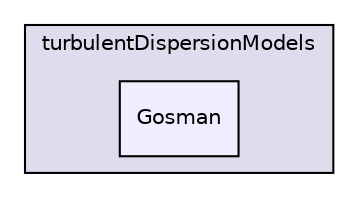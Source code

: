 digraph "applications/solvers/multiphase/twoPhaseEulerFoam/interfacialModels/turbulentDispersionModels/Gosman" {
  bgcolor=transparent;
  compound=true
  node [ fontsize="10", fontname="Helvetica"];
  edge [ labelfontsize="10", labelfontname="Helvetica"];
  subgraph clusterdir_5aa708de83d803d157d448a53cf133e9 {
    graph [ bgcolor="#ddddee", pencolor="black", label="turbulentDispersionModels" fontname="Helvetica", fontsize="10", URL="dir_5aa708de83d803d157d448a53cf133e9.html"]
  dir_bd714974ee4b445cd9d19e01111a4652 [shape=box, label="Gosman", style="filled", fillcolor="#eeeeff", pencolor="black", URL="dir_bd714974ee4b445cd9d19e01111a4652.html"];
  }
}

